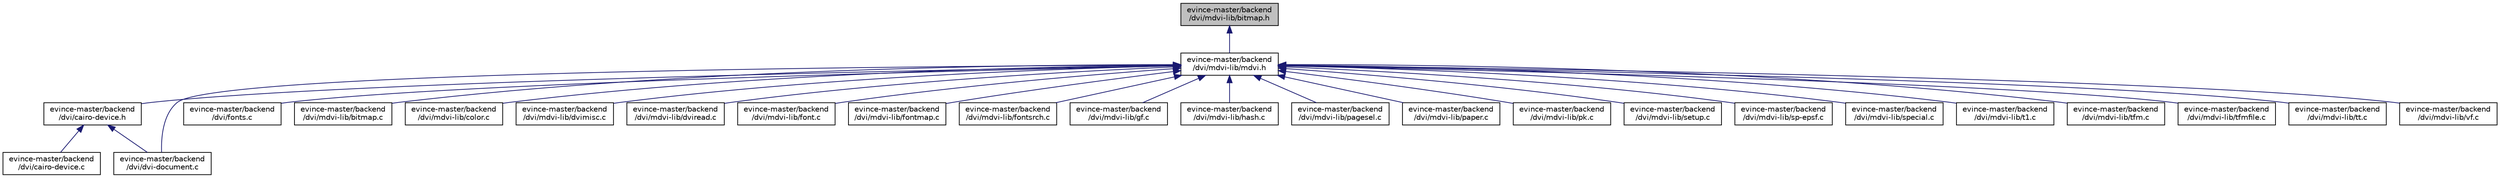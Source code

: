 digraph "evince-master/backend/dvi/mdvi-lib/bitmap.h"
{
  edge [fontname="Helvetica",fontsize="10",labelfontname="Helvetica",labelfontsize="10"];
  node [fontname="Helvetica",fontsize="10",shape=record];
  Node1 [label="evince-master/backend\l/dvi/mdvi-lib/bitmap.h",height=0.2,width=0.4,color="black", fillcolor="grey75", style="filled" fontcolor="black"];
  Node1 -> Node2 [dir="back",color="midnightblue",fontsize="10",style="solid",fontname="Helvetica"];
  Node2 [label="evince-master/backend\l/dvi/mdvi-lib/mdvi.h",height=0.2,width=0.4,color="black", fillcolor="white", style="filled",URL="$d9/df8/mdvi_8h.html"];
  Node2 -> Node3 [dir="back",color="midnightblue",fontsize="10",style="solid",fontname="Helvetica"];
  Node3 [label="evince-master/backend\l/dvi/cairo-device.h",height=0.2,width=0.4,color="black", fillcolor="white", style="filled",URL="$d9/d39/cairo-device_8h.html"];
  Node3 -> Node4 [dir="back",color="midnightblue",fontsize="10",style="solid",fontname="Helvetica"];
  Node4 [label="evince-master/backend\l/dvi/cairo-device.c",height=0.2,width=0.4,color="black", fillcolor="white", style="filled",URL="$dd/d63/cairo-device_8c.html"];
  Node3 -> Node5 [dir="back",color="midnightblue",fontsize="10",style="solid",fontname="Helvetica"];
  Node5 [label="evince-master/backend\l/dvi/dvi-document.c",height=0.2,width=0.4,color="black", fillcolor="white", style="filled",URL="$d3/df3/dvi-document_8c.html"];
  Node2 -> Node5 [dir="back",color="midnightblue",fontsize="10",style="solid",fontname="Helvetica"];
  Node2 -> Node6 [dir="back",color="midnightblue",fontsize="10",style="solid",fontname="Helvetica"];
  Node6 [label="evince-master/backend\l/dvi/fonts.c",height=0.2,width=0.4,color="black", fillcolor="white", style="filled",URL="$d8/d57/fonts_8c.html"];
  Node2 -> Node7 [dir="back",color="midnightblue",fontsize="10",style="solid",fontname="Helvetica"];
  Node7 [label="evince-master/backend\l/dvi/mdvi-lib/bitmap.c",height=0.2,width=0.4,color="black", fillcolor="white", style="filled",URL="$df/d9a/bitmap_8c.html"];
  Node2 -> Node8 [dir="back",color="midnightblue",fontsize="10",style="solid",fontname="Helvetica"];
  Node8 [label="evince-master/backend\l/dvi/mdvi-lib/color.c",height=0.2,width=0.4,color="black", fillcolor="white", style="filled",URL="$d5/def/color_8c.html"];
  Node2 -> Node9 [dir="back",color="midnightblue",fontsize="10",style="solid",fontname="Helvetica"];
  Node9 [label="evince-master/backend\l/dvi/mdvi-lib/dvimisc.c",height=0.2,width=0.4,color="black", fillcolor="white", style="filled",URL="$d4/d57/dvimisc_8c.html"];
  Node2 -> Node10 [dir="back",color="midnightblue",fontsize="10",style="solid",fontname="Helvetica"];
  Node10 [label="evince-master/backend\l/dvi/mdvi-lib/dviread.c",height=0.2,width=0.4,color="black", fillcolor="white", style="filled",URL="$de/d70/dviread_8c.html"];
  Node2 -> Node11 [dir="back",color="midnightblue",fontsize="10",style="solid",fontname="Helvetica"];
  Node11 [label="evince-master/backend\l/dvi/mdvi-lib/font.c",height=0.2,width=0.4,color="black", fillcolor="white", style="filled",URL="$da/d8c/font_8c.html"];
  Node2 -> Node12 [dir="back",color="midnightblue",fontsize="10",style="solid",fontname="Helvetica"];
  Node12 [label="evince-master/backend\l/dvi/mdvi-lib/fontmap.c",height=0.2,width=0.4,color="black", fillcolor="white", style="filled",URL="$d5/d8f/fontmap_8c.html"];
  Node2 -> Node13 [dir="back",color="midnightblue",fontsize="10",style="solid",fontname="Helvetica"];
  Node13 [label="evince-master/backend\l/dvi/mdvi-lib/fontsrch.c",height=0.2,width=0.4,color="black", fillcolor="white", style="filled",URL="$d0/d52/fontsrch_8c.html"];
  Node2 -> Node14 [dir="back",color="midnightblue",fontsize="10",style="solid",fontname="Helvetica"];
  Node14 [label="evince-master/backend\l/dvi/mdvi-lib/gf.c",height=0.2,width=0.4,color="black", fillcolor="white", style="filled",URL="$d4/dde/gf_8c.html"];
  Node2 -> Node15 [dir="back",color="midnightblue",fontsize="10",style="solid",fontname="Helvetica"];
  Node15 [label="evince-master/backend\l/dvi/mdvi-lib/hash.c",height=0.2,width=0.4,color="black", fillcolor="white", style="filled",URL="$d1/d04/hash_8c.html"];
  Node2 -> Node16 [dir="back",color="midnightblue",fontsize="10",style="solid",fontname="Helvetica"];
  Node16 [label="evince-master/backend\l/dvi/mdvi-lib/pagesel.c",height=0.2,width=0.4,color="black", fillcolor="white", style="filled",URL="$da/d4e/pagesel_8c.html"];
  Node2 -> Node17 [dir="back",color="midnightblue",fontsize="10",style="solid",fontname="Helvetica"];
  Node17 [label="evince-master/backend\l/dvi/mdvi-lib/paper.c",height=0.2,width=0.4,color="black", fillcolor="white", style="filled",URL="$d1/d17/paper_8c.html"];
  Node2 -> Node18 [dir="back",color="midnightblue",fontsize="10",style="solid",fontname="Helvetica"];
  Node18 [label="evince-master/backend\l/dvi/mdvi-lib/pk.c",height=0.2,width=0.4,color="black", fillcolor="white", style="filled",URL="$db/dbd/pk_8c.html"];
  Node2 -> Node19 [dir="back",color="midnightblue",fontsize="10",style="solid",fontname="Helvetica"];
  Node19 [label="evince-master/backend\l/dvi/mdvi-lib/setup.c",height=0.2,width=0.4,color="black", fillcolor="white", style="filled",URL="$d2/d2e/setup_8c.html"];
  Node2 -> Node20 [dir="back",color="midnightblue",fontsize="10",style="solid",fontname="Helvetica"];
  Node20 [label="evince-master/backend\l/dvi/mdvi-lib/sp-epsf.c",height=0.2,width=0.4,color="black", fillcolor="white", style="filled",URL="$d9/dfb/sp-epsf_8c.html"];
  Node2 -> Node21 [dir="back",color="midnightblue",fontsize="10",style="solid",fontname="Helvetica"];
  Node21 [label="evince-master/backend\l/dvi/mdvi-lib/special.c",height=0.2,width=0.4,color="black", fillcolor="white", style="filled",URL="$da/d14/special_8c.html"];
  Node2 -> Node22 [dir="back",color="midnightblue",fontsize="10",style="solid",fontname="Helvetica"];
  Node22 [label="evince-master/backend\l/dvi/mdvi-lib/t1.c",height=0.2,width=0.4,color="black", fillcolor="white", style="filled",URL="$db/dec/t1_8c.html"];
  Node2 -> Node23 [dir="back",color="midnightblue",fontsize="10",style="solid",fontname="Helvetica"];
  Node23 [label="evince-master/backend\l/dvi/mdvi-lib/tfm.c",height=0.2,width=0.4,color="black", fillcolor="white", style="filled",URL="$d2/da1/tfm_8c.html"];
  Node2 -> Node24 [dir="back",color="midnightblue",fontsize="10",style="solid",fontname="Helvetica"];
  Node24 [label="evince-master/backend\l/dvi/mdvi-lib/tfmfile.c",height=0.2,width=0.4,color="black", fillcolor="white", style="filled",URL="$df/d4e/tfmfile_8c.html"];
  Node2 -> Node25 [dir="back",color="midnightblue",fontsize="10",style="solid",fontname="Helvetica"];
  Node25 [label="evince-master/backend\l/dvi/mdvi-lib/tt.c",height=0.2,width=0.4,color="black", fillcolor="white", style="filled",URL="$da/d48/tt_8c.html"];
  Node2 -> Node26 [dir="back",color="midnightblue",fontsize="10",style="solid",fontname="Helvetica"];
  Node26 [label="evince-master/backend\l/dvi/mdvi-lib/vf.c",height=0.2,width=0.4,color="black", fillcolor="white", style="filled",URL="$d3/daf/vf_8c.html"];
}
